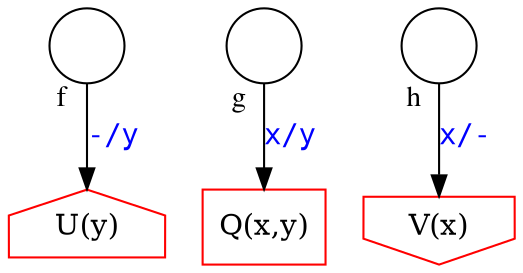 digraph G {

    S [label="", shape=circle];

    I [label="U(y)", shape=house, color=red];

    W [label="", shape=circle];
    X [label="", shape=circle];

    M [label="Q(x,y)", shape=rect, color=red];

    D [label="V(x)", shape=invhouse, color=red];

S->I [label="-/y" taillabel="f" labelangle=300 labeldistance=1.4 fontcolor="blue" labelfontcolor="black" fontname="Courier" labelfontname="Times"];

W->M [label="x/y" taillabel="g" labelangle=300 labeldistance=1.4 fontcolor="blue" labelfontcolor="black" fontname="Courier" labelfontname="Times"];

X->D [label="x/-" taillabel="h" labelangle=300 labeldistance=1.4 fontcolor="blue" labelfontcolor="black" fontname="Courier" labelfontname="Times"];


}
